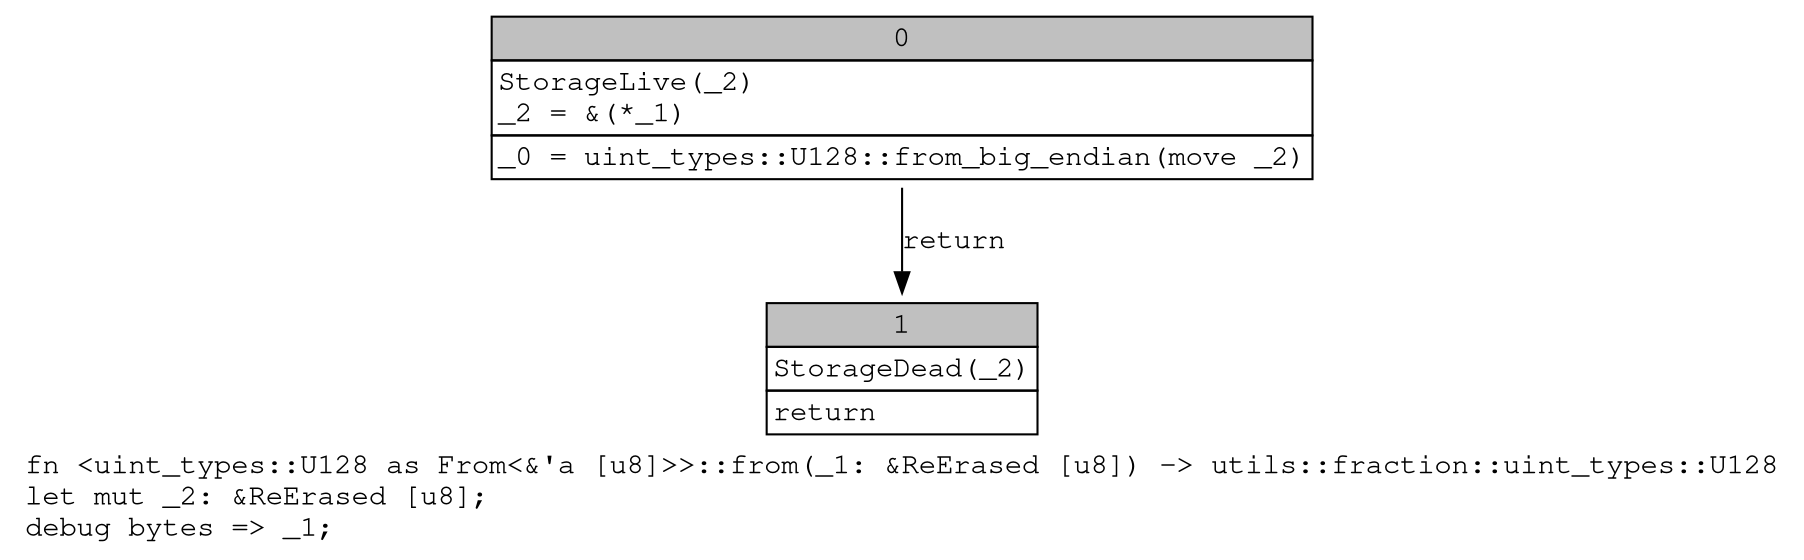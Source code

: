 digraph Mir_0_11972 {
    graph [fontname="Courier, monospace"];
    node [fontname="Courier, monospace"];
    edge [fontname="Courier, monospace"];
    label=<fn &lt;uint_types::U128 as From&lt;&amp;'a [u8]&gt;&gt;::from(_1: &amp;ReErased [u8]) -&gt; utils::fraction::uint_types::U128<br align="left"/>let mut _2: &amp;ReErased [u8];<br align="left"/>debug bytes =&gt; _1;<br align="left"/>>;
    bb0__0_11972 [shape="none", label=<<table border="0" cellborder="1" cellspacing="0"><tr><td bgcolor="gray" align="center" colspan="1">0</td></tr><tr><td align="left" balign="left">StorageLive(_2)<br/>_2 = &amp;(*_1)<br/></td></tr><tr><td align="left">_0 = uint_types::U128::from_big_endian(move _2)</td></tr></table>>];
    bb1__0_11972 [shape="none", label=<<table border="0" cellborder="1" cellspacing="0"><tr><td bgcolor="gray" align="center" colspan="1">1</td></tr><tr><td align="left" balign="left">StorageDead(_2)<br/></td></tr><tr><td align="left">return</td></tr></table>>];
    bb0__0_11972 -> bb1__0_11972 [label="return"];
}
